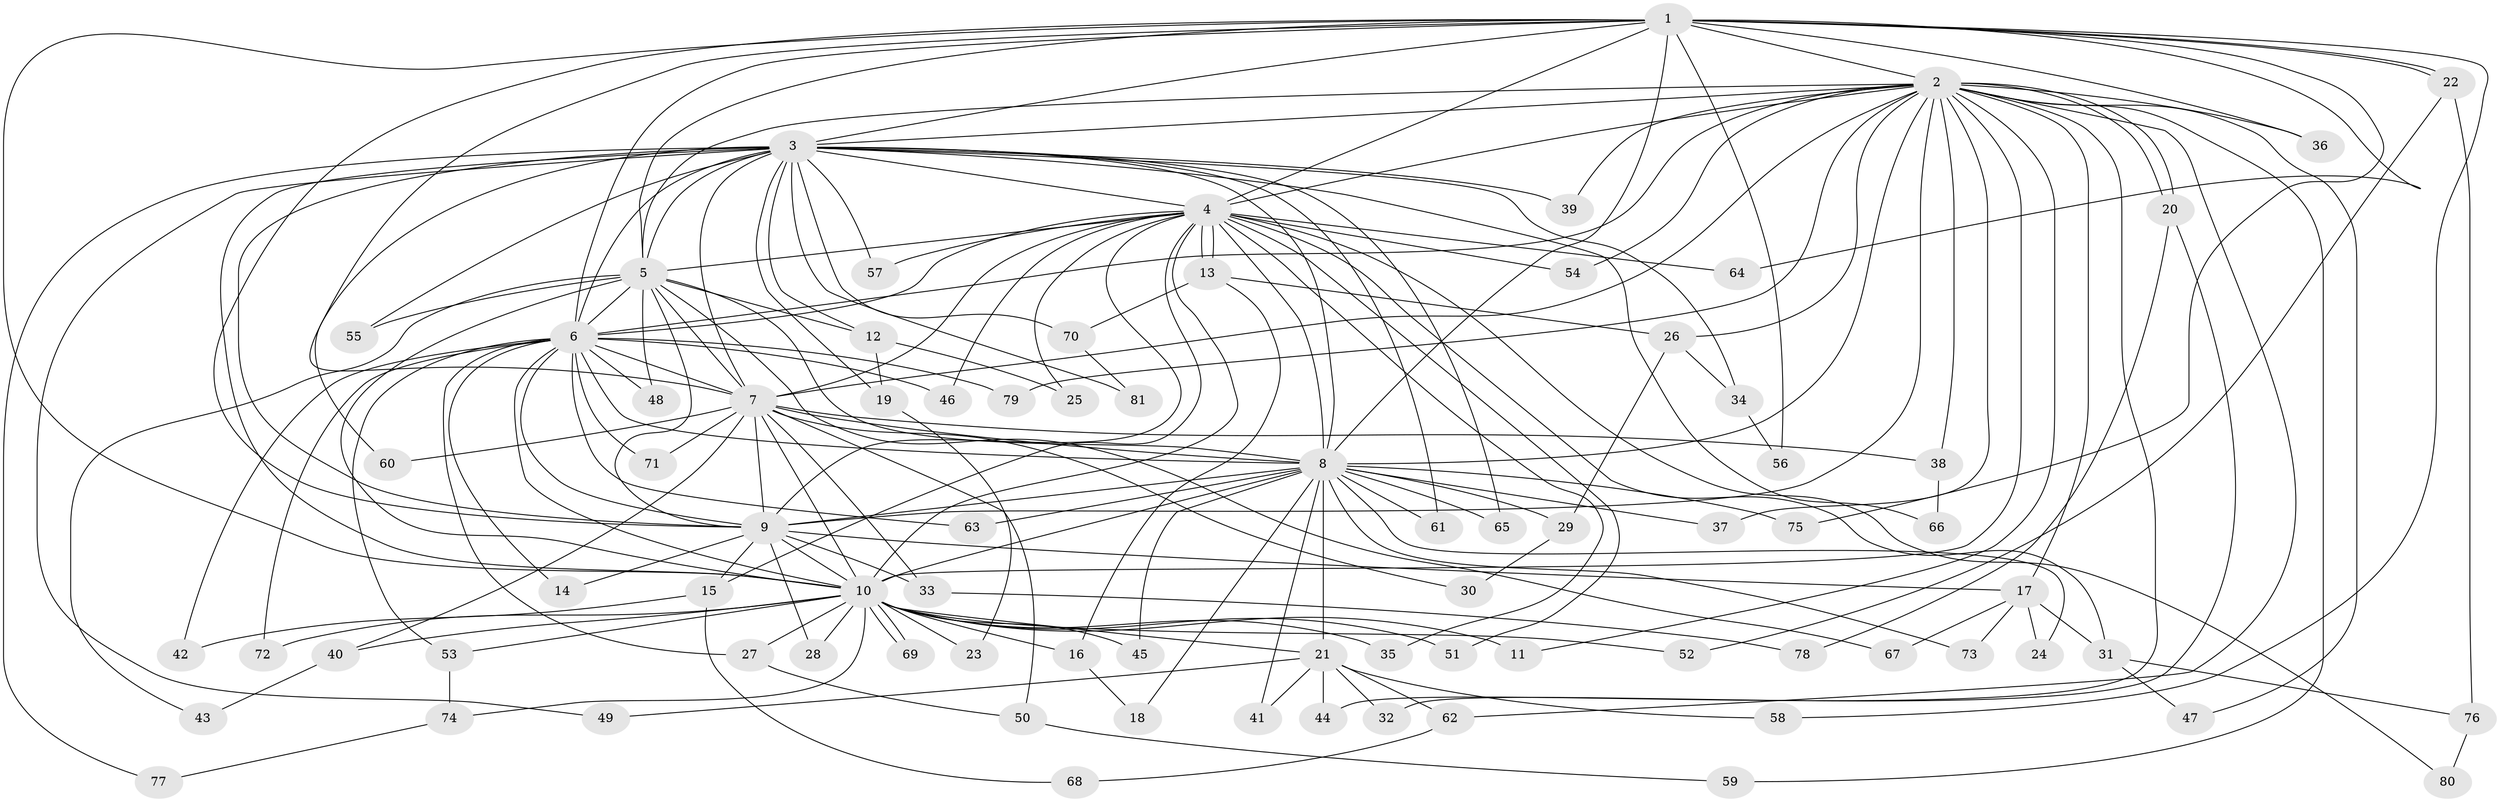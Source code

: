 // Generated by graph-tools (version 1.1) at 2025/01/03/09/25 03:01:23]
// undirected, 81 vertices, 187 edges
graph export_dot {
graph [start="1"]
  node [color=gray90,style=filled];
  1;
  2;
  3;
  4;
  5;
  6;
  7;
  8;
  9;
  10;
  11;
  12;
  13;
  14;
  15;
  16;
  17;
  18;
  19;
  20;
  21;
  22;
  23;
  24;
  25;
  26;
  27;
  28;
  29;
  30;
  31;
  32;
  33;
  34;
  35;
  36;
  37;
  38;
  39;
  40;
  41;
  42;
  43;
  44;
  45;
  46;
  47;
  48;
  49;
  50;
  51;
  52;
  53;
  54;
  55;
  56;
  57;
  58;
  59;
  60;
  61;
  62;
  63;
  64;
  65;
  66;
  67;
  68;
  69;
  70;
  71;
  72;
  73;
  74;
  75;
  76;
  77;
  78;
  79;
  80;
  81;
  1 -- 2;
  1 -- 3;
  1 -- 4;
  1 -- 5;
  1 -- 6;
  1 -- 7;
  1 -- 8;
  1 -- 9;
  1 -- 10;
  1 -- 22;
  1 -- 22;
  1 -- 36;
  1 -- 56;
  1 -- 58;
  1 -- 64;
  1 -- 75;
  2 -- 3;
  2 -- 4;
  2 -- 5;
  2 -- 6;
  2 -- 7;
  2 -- 8;
  2 -- 9;
  2 -- 10;
  2 -- 11;
  2 -- 17;
  2 -- 20;
  2 -- 20;
  2 -- 26;
  2 -- 36;
  2 -- 37;
  2 -- 38;
  2 -- 39;
  2 -- 44;
  2 -- 47;
  2 -- 54;
  2 -- 59;
  2 -- 62;
  2 -- 79;
  3 -- 4;
  3 -- 5;
  3 -- 6;
  3 -- 7;
  3 -- 8;
  3 -- 9;
  3 -- 10;
  3 -- 12;
  3 -- 19;
  3 -- 34;
  3 -- 39;
  3 -- 49;
  3 -- 55;
  3 -- 57;
  3 -- 60;
  3 -- 61;
  3 -- 65;
  3 -- 66;
  3 -- 70;
  3 -- 77;
  3 -- 81;
  4 -- 5;
  4 -- 6;
  4 -- 7;
  4 -- 8;
  4 -- 9;
  4 -- 10;
  4 -- 13;
  4 -- 13;
  4 -- 15;
  4 -- 25;
  4 -- 31;
  4 -- 35;
  4 -- 46;
  4 -- 51;
  4 -- 54;
  4 -- 57;
  4 -- 64;
  4 -- 80;
  5 -- 6;
  5 -- 7;
  5 -- 8;
  5 -- 9;
  5 -- 10;
  5 -- 12;
  5 -- 43;
  5 -- 48;
  5 -- 55;
  5 -- 67;
  6 -- 7;
  6 -- 8;
  6 -- 9;
  6 -- 10;
  6 -- 14;
  6 -- 27;
  6 -- 42;
  6 -- 46;
  6 -- 48;
  6 -- 53;
  6 -- 63;
  6 -- 71;
  6 -- 72;
  6 -- 79;
  7 -- 8;
  7 -- 9;
  7 -- 10;
  7 -- 30;
  7 -- 33;
  7 -- 38;
  7 -- 40;
  7 -- 50;
  7 -- 60;
  7 -- 71;
  8 -- 9;
  8 -- 10;
  8 -- 18;
  8 -- 21;
  8 -- 24;
  8 -- 29;
  8 -- 37;
  8 -- 41;
  8 -- 45;
  8 -- 61;
  8 -- 63;
  8 -- 65;
  8 -- 73;
  8 -- 75;
  9 -- 10;
  9 -- 14;
  9 -- 15;
  9 -- 17;
  9 -- 28;
  9 -- 33;
  10 -- 11;
  10 -- 16;
  10 -- 21;
  10 -- 23;
  10 -- 27;
  10 -- 28;
  10 -- 35;
  10 -- 40;
  10 -- 45;
  10 -- 51;
  10 -- 52;
  10 -- 53;
  10 -- 69;
  10 -- 69;
  10 -- 72;
  10 -- 74;
  12 -- 19;
  12 -- 25;
  13 -- 16;
  13 -- 26;
  13 -- 70;
  15 -- 42;
  15 -- 68;
  16 -- 18;
  17 -- 24;
  17 -- 31;
  17 -- 67;
  17 -- 73;
  19 -- 23;
  20 -- 32;
  20 -- 78;
  21 -- 32;
  21 -- 41;
  21 -- 44;
  21 -- 49;
  21 -- 58;
  21 -- 62;
  22 -- 52;
  22 -- 76;
  26 -- 29;
  26 -- 34;
  27 -- 50;
  29 -- 30;
  31 -- 47;
  31 -- 76;
  33 -- 78;
  34 -- 56;
  38 -- 66;
  40 -- 43;
  50 -- 59;
  53 -- 74;
  62 -- 68;
  70 -- 81;
  74 -- 77;
  76 -- 80;
}
